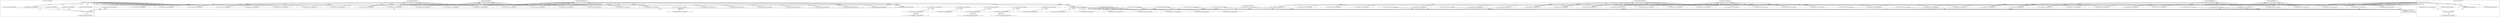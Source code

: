 digraph G {
	"10.1.80.1:41092#ServerID_OuterContainerID"->"1_fwatchdog#ServerID_68977fd5c9-qtcgc"[ label="GET" ];
	"1_fwatchdog#ServerID_68977fd5c9-qtcgc"->"10.1.80.1:41090#ServerID_OuterContainerID"[ label="RESPONSE" ];
	"10.1.80.1:41090#ServerID_OuterContainerID"->"1_fwatchdog#ServerID_68977fd5c9-qtcgc"[ label="GET" ];
	"1_fwatchdog#ServerID_866797f645-wb664"->"10.1.80.1:41432#ServerID_OuterContainerID"[ label="RESPONSE" ];
	"10.1.80.1:57998#ServerID_OuterContainerID"->"1_fwatchdog#ServerID_7d87d9945d-dl2ff"[ label="GET" ];
	"10.1.80.1:58000#ServerID_OuterContainerID"->"1_fwatchdog#ServerID_7d87d9945d-dl2ff"[ label="GET" ];
	"10.1.80.1:41432#ServerID_OuterContainerID"->"1_fwatchdog#ServerID_866797f645-wb664"[ label="GET" ];
	"1_fwatchdog#ServerID_68977fd5c9-qtcgc"->"10.1.80.1:41092#ServerID_OuterContainerID"[ label="RESPONSE" ];
	"10.1.80.1:41430#ServerID_OuterContainerID"->"1_fwatchdog#ServerID_866797f645-wb664"[ label="GET" ];
	"1_fwatchdog#ServerID_866797f645-wb664"->"10.1.80.1:41430#ServerID_OuterContainerID"[ label="RESPONSE" ];
	"1_fwatchdog#ServerID_7d87d9945d-dl2ff"->"10.1.80.1:58000#ServerID_OuterContainerID"[ label="RESPONSE" ];
	"1_fwatchdog#ServerID_7d87d9945d-dl2ff"->"10.1.80.1:57998#ServerID_OuterContainerID"[ label="RESPONSE" ];
	"10.1.80.1:50004#ServerID_OuterContainerID"->"1_fwatchdog#ServerID_54974bb99f-cjbgq"[ label="GET" ];
	"1_fwatchdog#ServerID_54974bb99f-cjbgq"->"10.1.80.1:50004#ServerID_OuterContainerID"[ label="RESPONSE" ];
	"10.1.80.1:50006#ServerID_OuterContainerID"->"1_fwatchdog#ServerID_54974bb99f-cjbgq"[ label="GET" ];
	"1_fwatchdog#ServerID_54974bb99f-cjbgq"->"10.1.80.1:50006#ServerID_OuterContainerID"[ label="RESPONSE" ];
	"10.1.80.1:42922#ServerID_OuterContainerID"->"1_fwatchdog#ServerID_c7c75f9bc-557t6"[ label="GET" ];
	"1_fwatchdog#ServerID_c7c75f9bc-557t6"->"10.1.80.1:42922#ServerID_OuterContainerID"[ label="RESPONSE" ];
	"10.1.80.1:42923#ServerID_OuterContainerID"->"1_fwatchdog#ServerID_c7c75f9bc-557t6"[ label="GET" ];
	"1_fwatchdog#ServerID_c7c75f9bc-557t6"->"10.1.80.1:42923#ServerID_OuterContainerID"[ label="RESPONSE" ];
	"10.1.80.1:58892#ServerID_OuterContainerID"->"1_fwatchdog#ServerID_5fff9df6cf-4xmj9"[ label="GET" ];
	"1_fwatchdog#ServerID_5fff9df6cf-4xmj9"->"10.1.80.1:58892#ServerID_OuterContainerID"[ label="RESPONSE" ];
	"10.1.80.1:58894#ServerID_OuterContainerID"->"1_fwatchdog#ServerID_5fff9df6cf-4xmj9"[ label="GET" ];
	"1_fwatchdog#ServerID_5fff9df6cf-4xmj9"->"10.1.80.1:58894#ServerID_OuterContainerID"[ label="RESPONSE" ];
	"10.1.80.1:41132#ServerID_OuterContainerID"->"1_fwatchdog#ServerID_68977fd5c9-qtcgc"[ label="GET" ];
	"1_fwatchdog#ServerID_68977fd5c9-qtcgc"->"10.1.80.1:41132#ServerID_OuterContainerID"[ label="RESPONSE" ];
	"10.1.80.1:41130#ServerID_OuterContainerID"->"1_fwatchdog#ServerID_68977fd5c9-qtcgc"[ label="GET" ];
	"1_fwatchdog#ServerID_68977fd5c9-qtcgc"->"10.1.80.1:41130#ServerID_OuterContainerID"[ label="RESPONSE" ];
	"10.1.80.1:41472#ServerID_OuterContainerID"->"1_fwatchdog#ServerID_866797f645-wb664"[ label="GET" ];
	"1_fwatchdog#ServerID_866797f645-wb664"->"10.1.80.1:41472#ServerID_OuterContainerID"[ label="RESPONSE" ];
	"10.1.80.1:41470#ServerID_OuterContainerID"->"1_fwatchdog#ServerID_866797f645-wb664"[ label="GET" ];
	"1_fwatchdog#ServerID_866797f645-wb664"->"10.1.80.1:41470#ServerID_OuterContainerID"[ label="RESPONSE" ];
	"10.1.80.1:58038#ServerID_OuterContainerID"->"1_fwatchdog#ServerID_7d87d9945d-dl2ff"[ label="GET" ];
	"1_fwatchdog#ServerID_7d87d9945d-dl2ff"->"10.1.80.1:58038#ServerID_OuterContainerID"[ label="RESPONSE" ];
	"10.1.80.1:50044#ServerID_OuterContainerID"->"1_fwatchdog#ServerID_54974bb99f-cjbgq"[ label="GET" ];
	"10.1.80.1:58040#ServerID_OuterContainerID"->"1_fwatchdog#ServerID_7d87d9945d-dl2ff"[ label="GET" ];
	"1_fwatchdog#ServerID_54974bb99f-cjbgq"->"10.1.80.1:50044#ServerID_OuterContainerID"[ label="RESPONSE" ];
	"1_fwatchdog#ServerID_7d87d9945d-dl2ff"->"10.1.80.1:58040#ServerID_OuterContainerID"[ label="RESPONSE" ];
	"10.1.80.1:50046#ServerID_OuterContainerID"->"1_fwatchdog#ServerID_54974bb99f-cjbgq"[ label="GET" ];
	"1_fwatchdog#ServerID_54974bb99f-cjbgq"->"10.1.80.1:50046#ServerID_OuterContainerID"[ label="RESPONSE" ];
	"10.1.80.1:42962#ServerID_OuterContainerID"->"1_fwatchdog#ServerID_c7c75f9bc-557t6"[ label="GET" ];
	"1_fwatchdog#ServerID_c7c75f9bc-557t6"->"10.1.80.1:42962#ServerID_OuterContainerID"[ label="RESPONSE" ];
	"10.1.80.1:42964#ServerID_OuterContainerID"->"1_fwatchdog#ServerID_c7c75f9bc-557t6"[ label="GET" ];
	"1_fwatchdog#ServerID_c7c75f9bc-557t6"->"10.1.80.1:42964#ServerID_OuterContainerID"[ label="RESPONSE" ];
	"1_fwatchdog#ServerID_866797f645-wb664"->"gateway:8080#ServerID_OuterContainerID"[ label="POST" ];
	"10.1.80.1:58932#ServerID_OuterContainerID"->"1_fwatchdog#ServerID_5fff9df6cf-4xmj9"[ label="GET" ];
	"10.1.80.1:58930#ServerID_OuterContainerID"->"1_fwatchdog#ServerID_5fff9df6cf-4xmj9"[ label="GET" ];
	"1_fwatchdog#ServerID_5fff9df6cf-4xmj9"->"10.1.80.1:58930#ServerID_OuterContainerID"[ label="RESPONSE" ];
	"1_fwatchdog#ServerID_5fff9df6cf-4xmj9"->"10.1.80.1:58932#ServerID_OuterContainerID"[ label="RESPONSE" ];
	"10.1.80.44:46328#ServerID_OuterContainerID"->"1_fwatchdog#ServerID_866797f645-wb664"[ label="POST" ];
	"1_fwatchdog#ServerID_866797f645-wb664"->"10.1.80.44:8080#ServerID_OuterContainerID"[ label="POST" ];
	"10.1.80.44:37858#ServerID_OuterContainerID"->"1_fwatchdog#ServerID_7d87d9945d-dl2ff"[ label="POST" ];
	"1_fwatchdog#ServerID_7d87d9945d-dl2ff"->"10.1.80.44:37858#ServerID_OuterContainerID"[ label="RESPONSE" ];
	"10.1.80.44:8080#ServerID_OuterContainerID"->"1_fwatchdog#ServerID_866797f645-wb664"[ label="RESPONSE" ];
	"gateway:8080#ServerID_OuterContainerID"->"1_fwatchdog#ServerID_866797f645-wb664"[ label="RESPONSE" ];
	"1_fwatchdog#ServerID_866797f645-wb664"->"10.1.80.44:46328#ServerID_OuterContainerID"[ label="RESPONSE" ];
	"10.1.80.1:41184#ServerID_OuterContainerID"->"1_fwatchdog#ServerID_68977fd5c9-qtcgc"[ label="GET" ];
	"1_fwatchdog#ServerID_68977fd5c9-qtcgc"->"10.1.80.1:41184#ServerID_OuterContainerID"[ label="RESPONSE" ];
	"10.1.80.1:41186#ServerID_OuterContainerID"->"1_fwatchdog#ServerID_68977fd5c9-qtcgc"[ label="GET" ];
	"1_fwatchdog#ServerID_68977fd5c9-qtcgc"->"10.1.80.1:41186#ServerID_OuterContainerID"[ label="RESPONSE" ];
	"10.1.80.1:41524#ServerID_OuterContainerID"->"1_fwatchdog#ServerID_866797f645-wb664"[ label="GET" ];
	"1_fwatchdog#ServerID_866797f645-wb664"->"10.1.80.1:41524#ServerID_OuterContainerID"[ label="RESPONSE" ];
	"10.1.80.1:41526#ServerID_OuterContainerID"->"1_fwatchdog#ServerID_866797f645-wb664"[ label="GET" ];
	"1_fwatchdog#ServerID_866797f645-wb664"->"10.1.80.1:41526#ServerID_OuterContainerID"[ label="RESPONSE" ];
	"10.1.80.1:58096#ServerID_OuterContainerID"->"1_fwatchdog#ServerID_7d87d9945d-dl2ff"[ label="GET" ];
	"10.1.80.1:50094#ServerID_OuterContainerID"->"1_fwatchdog#ServerID_54974bb99f-cjbgq"[ label="GET" ];
	"10.1.80.1:58092#ServerID_OuterContainerID"->"1_fwatchdog#ServerID_7d87d9945d-dl2ff"[ label="GET" ];
	"10.1.80.1:50098#ServerID_OuterContainerID"->"1_fwatchdog#ServerID_54974bb99f-cjbgq"[ label="GET" ];
	"1_fwatchdog#ServerID_7d87d9945d-dl2ff"->"10.1.80.1:58096#ServerID_OuterContainerID"[ label="RESPONSE" ];
	"1_fwatchdog#ServerID_54974bb99f-cjbgq"->"10.1.80.1:50098#ServerID_OuterContainerID"[ label="RESPONSE" ];
	"1_fwatchdog#ServerID_54974bb99f-cjbgq"->"10.1.80.1:50094#ServerID_OuterContainerID"[ label="RESPONSE" ];
	"1_fwatchdog#ServerID_7d87d9945d-dl2ff"->"10.1.80.1:58092#ServerID_OuterContainerID"[ label="RESPONSE" ];
	"10.1.80.1:43014#ServerID_OuterContainerID"->"1_fwatchdog#ServerID_c7c75f9bc-557t6"[ label="GET" ];
	"1_fwatchdog#ServerID_c7c75f9bc-557t6"->"10.1.80.1:43014#ServerID_OuterContainerID"[ label="RESPONSE" ];
	"10.1.80.1:43015#ServerID_OuterContainerID"->"1_fwatchdog#ServerID_c7c75f9bc-557t6"[ label="GET" ];
	"1_fwatchdog#ServerID_c7c75f9bc-557t6"->"10.1.80.1:43015#ServerID_OuterContainerID"[ label="RESPONSE" ];
	"10.1.80.44:46368#ServerID_OuterContainerID"->"1_fwatchdog#ServerID_866797f645-wb664"[ label="POST" ];
	"1_fwatchdog#ServerID_866797f645-wb664"->"gateway:8080#ServerID_OuterContainerID"[ label="POST" ];
	"1_fwatchdog#ServerID_866797f645-wb664"->"10.1.80.44:8080#ServerID_OuterContainerID"[ label="POST" ];
	"10.1.80.44:37898#ServerID_OuterContainerID"->"1_fwatchdog#ServerID_7d87d9945d-dl2ff"[ label="POST" ];
	"1_fwatchdog#ServerID_7d87d9945d-dl2ff"->"10.1.80.44:37898#ServerID_OuterContainerID"[ label="RESPONSE" ];
	"10.1.80.44:8080#ServerID_OuterContainerID"->"1_fwatchdog#ServerID_866797f645-wb664"[ label="RESPONSE" ];
	"gateway:8080#ServerID_OuterContainerID"->"1_fwatchdog#ServerID_866797f645-wb664"[ label="RESPONSE" ];
	"1_fwatchdog#ServerID_866797f645-wb664"->"10.1.80.44:46368#ServerID_OuterContainerID"[ label="RESPONSE" ];
	"10.1.80.1:58997#ServerID_OuterContainerID"->"1_fwatchdog#ServerID_5fff9df6cf-4xmj9"[ label="GET" ];
	"1_fwatchdog#ServerID_5fff9df6cf-4xmj9"->"10.1.80.1:58997#ServerID_OuterContainerID"[ label="RESPONSE" ];
	"10.1.80.1:58996#ServerID_OuterContainerID"->"1_fwatchdog#ServerID_5fff9df6cf-4xmj9"[ label="GET" ];
	"1_fwatchdog#ServerID_5fff9df6cf-4xmj9"->"10.1.80.1:58996#ServerID_OuterContainerID"[ label="RESPONSE" ];
	"10.1.80.1:41234#ServerID_OuterContainerID"->"1_fwatchdog#ServerID_68977fd5c9-qtcgc"[ label="GET" ];
	"1_fwatchdog#ServerID_68977fd5c9-qtcgc"->"10.1.80.1:41234#ServerID_OuterContainerID"[ label="RESPONSE" ];
	"10.1.80.1:41232#ServerID_OuterContainerID"->"1_fwatchdog#ServerID_68977fd5c9-qtcgc"[ label="GET" ];
	"1_fwatchdog#ServerID_68977fd5c9-qtcgc"->"10.1.80.1:41232#ServerID_OuterContainerID"[ label="RESPONSE" ];
	"10.1.80.1:41572#ServerID_OuterContainerID"->"1_fwatchdog#ServerID_866797f645-wb664"[ label="GET" ];
	"10.1.80.1:41574#ServerID_OuterContainerID"->"1_fwatchdog#ServerID_866797f645-wb664"[ label="GET" ];
	"1_fwatchdog#ServerID_866797f645-wb664"->"10.1.80.1:41574#ServerID_OuterContainerID"[ label="RESPONSE" ];
	"1_fwatchdog#ServerID_866797f645-wb664"->"10.1.80.1:41572#ServerID_OuterContainerID"[ label="RESPONSE" ];
	"10.1.80.1:50148#ServerID_OuterContainerID"->"1_fwatchdog#ServerID_54974bb99f-cjbgq"[ label="GET" ];
	"1_fwatchdog#ServerID_54974bb99f-cjbgq"->"10.1.80.1:50148#ServerID_OuterContainerID"[ label="RESPONSE" ];
	"10.1.80.1:58144#ServerID_OuterContainerID"->"1_fwatchdog#ServerID_7d87d9945d-dl2ff"[ label="GET" ];
	"10.1.80.1:58142#ServerID_OuterContainerID"->"1_fwatchdog#ServerID_7d87d9945d-dl2ff"[ label="GET" ];
	"10.1.80.1:50142#ServerID_OuterContainerID"->"1_fwatchdog#ServerID_54974bb99f-cjbgq"[ label="GET" ];
	"1_fwatchdog#ServerID_7d87d9945d-dl2ff"->"10.1.80.1:58144#ServerID_OuterContainerID"[ label="RESPONSE" ];
	"1_fwatchdog#ServerID_7d87d9945d-dl2ff"->"10.1.80.1:58142#ServerID_OuterContainerID"[ label="RESPONSE" ];
	"1_fwatchdog#ServerID_54974bb99f-cjbgq"->"10.1.80.1:50142#ServerID_OuterContainerID"[ label="RESPONSE" ];
	"10.1.80.1:43066#ServerID_OuterContainerID"->"1_fwatchdog#ServerID_c7c75f9bc-557t6"[ label="GET" ];
	"10.1.80.1:43064#ServerID_OuterContainerID"->"1_fwatchdog#ServerID_c7c75f9bc-557t6"[ label="GET" ];
	"1_fwatchdog#ServerID_c7c75f9bc-557t6"->"10.1.80.1:43066#ServerID_OuterContainerID"[ label="RESPONSE" ];
	"1_fwatchdog#ServerID_c7c75f9bc-557t6"->"10.1.80.1:43064#ServerID_OuterContainerID"[ label="RESPONSE" ];
	"10.1.80.1:59034#ServerID_OuterContainerID"->"1_fwatchdog#ServerID_5fff9df6cf-4xmj9"[ label="GET" ];
	"1_fwatchdog#ServerID_5fff9df6cf-4xmj9"->"10.1.80.1:59034#ServerID_OuterContainerID"[ label="RESPONSE" ];
	"10.1.80.1:59032#ServerID_OuterContainerID"->"1_fwatchdog#ServerID_5fff9df6cf-4xmj9"[ label="GET" ];
	"1_fwatchdog#ServerID_5fff9df6cf-4xmj9"->"10.1.80.1:59032#ServerID_OuterContainerID"[ label="RESPONSE" ];
	"10.1.80.1:41092#ServerID_OuterContainerID"->"1_fwatchdog#ServerID_d60b35b0ed2d"[ label="read" ];
	"10.1.80.1:41272#ServerID_OuterContainerID"->"1_fwatchdog#ServerID_68977fd5c9-qtcgc"[ label="GET" ];
	"1_fwatchdog#ServerID_68977fd5c9-qtcgc"->"10.1.80.1:41272#ServerID_OuterContainerID"[ label="RESPONSE" ];
	"10.1.80.1:41270#ServerID_OuterContainerID"->"1_fwatchdog#ServerID_68977fd5c9-qtcgc"[ label="GET" ];
	"1_fwatchdog#ServerID_68977fd5c9-qtcgc"->"10.1.80.1:41270#ServerID_OuterContainerID"[ label="RESPONSE" ];
	"10.1.80.1:41611#ServerID_OuterContainerID"->"1_fwatchdog#ServerID_866797f645-wb664"[ label="GET" ];
	"1_fwatchdog#ServerID_866797f645-wb664"->"10.1.80.1:41611#ServerID_OuterContainerID"[ label="RESPONSE" ];
	"10.1.80.1:41610#ServerID_OuterContainerID"->"1_fwatchdog#ServerID_866797f645-wb664"[ label="GET" ];
	"1_fwatchdog#ServerID_866797f645-wb664"->"10.1.80.1:41610#ServerID_OuterContainerID"[ label="RESPONSE" ];
	"10.1.80.1:50184#ServerID_OuterContainerID"->"1_fwatchdog#ServerID_54974bb99f-cjbgq"[ label="GET" ];
	"1_fwatchdog#ServerID_54974bb99f-cjbgq"->"10.1.80.1:50184#ServerID_OuterContainerID"[ label="RESPONSE" ];
	"10.1.80.1:58184#ServerID_OuterContainerID"->"1_fwatchdog#ServerID_7d87d9945d-dl2ff"[ label="GET" ];
	"10.1.80.1:50182#ServerID_OuterContainerID"->"1_fwatchdog#ServerID_54974bb99f-cjbgq"[ label="GET" ];
	"1_fwatchdog#ServerID_54974bb99f-cjbgq"->"10.1.80.1:50182#ServerID_OuterContainerID"[ label="RESPONSE" ];
	"10.1.80.1:58178#ServerID_OuterContainerID"->"1_fwatchdog#ServerID_7d87d9945d-dl2ff"[ label="GET" ];
	"1_fwatchdog#ServerID_7d87d9945d-dl2ff"->"10.1.80.1:58178#ServerID_OuterContainerID"[ label="RESPONSE" ];
	"1_fwatchdog#ServerID_7d87d9945d-dl2ff"->"10.1.80.1:58184#ServerID_OuterContainerID"[ label="RESPONSE" ];
	"10.1.80.1:43102#ServerID_OuterContainerID"->"1_fwatchdog#ServerID_c7c75f9bc-557t6"[ label="GET" ];
	"1_fwatchdog#ServerID_c7c75f9bc-557t6"->"10.1.80.1:43102#ServerID_OuterContainerID"[ label="RESPONSE" ];
	"10.1.80.1:43103#ServerID_OuterContainerID"->"1_fwatchdog#ServerID_c7c75f9bc-557t6"[ label="GET" ];
	"1_fwatchdog#ServerID_c7c75f9bc-557t6"->"10.1.80.1:43103#ServerID_OuterContainerID"[ label="RESPONSE" ];
	"10.1.80.1:59070#ServerID_OuterContainerID"->"1_fwatchdog#ServerID_5fff9df6cf-4xmj9"[ label="GET" ];
	"1_fwatchdog#ServerID_5fff9df6cf-4xmj9"->"10.1.80.1:59070#ServerID_OuterContainerID"[ label="RESPONSE" ];
	"10.1.80.1:59068#ServerID_OuterContainerID"->"1_fwatchdog#ServerID_5fff9df6cf-4xmj9"[ label="GET" ];
	"1_fwatchdog#ServerID_5fff9df6cf-4xmj9"->"10.1.80.1:59068#ServerID_OuterContainerID"[ label="RESPONSE" ];
	"10.1.80.1:41300#ServerID_OuterContainerID"->"1_fwatchdog#ServerID_68977fd5c9-qtcgc"[ label="GET" ];
	"1_fwatchdog#ServerID_68977fd5c9-qtcgc"->"10.1.80.1:41300#ServerID_OuterContainerID"[ label="RESPONSE" ];
	"10.1.80.1:41302#ServerID_OuterContainerID"->"1_fwatchdog#ServerID_68977fd5c9-qtcgc"[ label="GET" ];
	"10.1.80.1:41642#ServerID_OuterContainerID"->"1_fwatchdog#ServerID_866797f645-wb664"[ label="GET" ];
	"1_fwatchdog#ServerID_68977fd5c9-qtcgc"->"10.1.80.1:41302#ServerID_OuterContainerID"[ label="RESPONSE" ];
	"1_fwatchdog#ServerID_866797f645-wb664"->"10.1.80.1:41642#ServerID_OuterContainerID"[ label="RESPONSE" ];
	"10.1.80.1:41640#ServerID_OuterContainerID"->"1_fwatchdog#ServerID_866797f645-wb664"[ label="GET" ];
	"1_fwatchdog#ServerID_866797f645-wb664"->"10.1.80.1:41640#ServerID_OuterContainerID"[ label="RESPONSE" ];
	"10.1.80.1:58210#ServerID_OuterContainerID"->"1_fwatchdog#ServerID_7d87d9945d-dl2ff"[ label="GET" ];
	"1_fwatchdog#ServerID_7d87d9945d-dl2ff"->"10.1.80.1:58210#ServerID_OuterContainerID"[ label="RESPONSE" ];
	"10.1.80.1:58208#ServerID_OuterContainerID"->"1_fwatchdog#ServerID_7d87d9945d-dl2ff"[ label="GET" ];
	"1_fwatchdog#ServerID_7d87d9945d-dl2ff"->"10.1.80.1:58208#ServerID_OuterContainerID"[ label="RESPONSE" ];
	"10.1.80.1:50214#ServerID_OuterContainerID"->"1_fwatchdog#ServerID_54974bb99f-cjbgq"[ label="GET" ];
	"10.1.80.1:50216#ServerID_OuterContainerID"->"1_fwatchdog#ServerID_54974bb99f-cjbgq"[ label="GET" ];
	"1_fwatchdog#ServerID_54974bb99f-cjbgq"->"10.1.80.1:50216#ServerID_OuterContainerID"[ label="RESPONSE" ];
	"1_fwatchdog#ServerID_d60b35b0ed2d"->"10.1.80.1:41092#ServerID_OuterContainerID"[ label="write" ];
	"10.1.80.1:41090#ServerID_OuterContainerID"->"1_fwatchdog#ServerID_d60b35b0ed2d"[ label="read" ];
	"1_fwatchdog#ServerID_d60b35b0ed2d"->"10.1.80.1:41090#ServerID_OuterContainerID"[ label="write" ];
	"10.1.80.1:41430#ServerID_OuterContainerID"->"1_fwatchdog#ServerID_309ec2955ffa"[ label="read" ];
	"10.1.80.1:41432#ServerID_OuterContainerID"->"1_fwatchdog#ServerID_309ec2955ffa"[ label="read" ];
	"1_fwatchdog#ServerID_309ec2955ffa"->"10.1.80.1:41432#ServerID_OuterContainerID"[ label="write" ];
	"1_fwatchdog#ServerID_309ec2955ffa"->"10.1.80.1:41430#ServerID_OuterContainerID"[ label="write" ];
	"10.1.80.1:57998#ServerID_OuterContainerID"->"1_fwatchdog#ServerID_04eca90de97f"[ label="read" ];
	"10.1.80.1:58000#ServerID_OuterContainerID"->"1_fwatchdog#ServerID_04eca90de97f"[ label="read" ];
	"1_fwatchdog#ServerID_04eca90de97f"->"10.1.80.1:58000#ServerID_OuterContainerID"[ label="write" ];
	"1_fwatchdog#ServerID_04eca90de97f"->"10.1.80.1:57998#ServerID_OuterContainerID"[ label="write" ];
	"10.1.80.1:58894#ServerID_OuterContainerID"->"1_fwatchdog#ServerID_9d862e47111d"[ label="read" ];
	"10.1.80.1:58892#ServerID_OuterContainerID"->"1_fwatchdog#ServerID_9d862e47111d"[ label="read" ];
	"1_fwatchdog#ServerID_9d862e47111d"->"10.1.80.1:58892#ServerID_OuterContainerID"[ label="write" ];
	"1_fwatchdog#ServerID_9d862e47111d"->"10.1.80.1:58894#ServerID_OuterContainerID"[ label="write" ];
	"10.1.80.1:41132#ServerID_OuterContainerID"->"1_fwatchdog#ServerID_d60b35b0ed2d"[ label="read" ];
	"10.1.80.1:41130#ServerID_OuterContainerID"->"1_fwatchdog#ServerID_d60b35b0ed2d"[ label="read" ];
	"1_fwatchdog#ServerID_d60b35b0ed2d"->"10.1.80.1:41132#ServerID_OuterContainerID"[ label="write" ];
	"1_fwatchdog#ServerID_d60b35b0ed2d"->"10.1.80.1:41130#ServerID_OuterContainerID"[ label="write" ];
	"10.1.80.1:41470#ServerID_OuterContainerID"->"1_fwatchdog#ServerID_309ec2955ffa"[ label="read" ];
	"10.1.80.1:41472#ServerID_OuterContainerID"->"1_fwatchdog#ServerID_309ec2955ffa"[ label="read" ];
	"1_fwatchdog#ServerID_309ec2955ffa"->"10.1.80.1:41472#ServerID_OuterContainerID"[ label="write" ];
	"1_fwatchdog#ServerID_309ec2955ffa"->"10.1.80.1:41470#ServerID_OuterContainerID"[ label="write" ];
	"10.1.80.1:58040#ServerID_OuterContainerID"->"1_fwatchdog#ServerID_04eca90de97f"[ label="read" ];
	"10.1.80.1:58038#ServerID_OuterContainerID"->"1_fwatchdog#ServerID_04eca90de97f"[ label="read" ];
	"1_fwatchdog#ServerID_04eca90de97f"->"10.1.80.1:58038#ServerID_OuterContainerID"[ label="write" ];
	"1_fwatchdog#ServerID_04eca90de97f"->"10.1.80.1:58040#ServerID_OuterContainerID"[ label="write" ];
	"10.1.80.1:58932#ServerID_OuterContainerID"->"1_fwatchdog#ServerID_9d862e47111d"[ label="read" ];
	"10.1.80.1:58930#ServerID_OuterContainerID"->"1_fwatchdog#ServerID_9d862e47111d"[ label="read" ];
	"1_fwatchdog#ServerID_9d862e47111d"->"10.1.80.1:58930#ServerID_OuterContainerID"[ label="write" ];
	"1_fwatchdog#ServerID_9d862e47111d"->"10.1.80.1:58932#ServerID_OuterContainerID"[ label="write" ];
	"10.1.80.44:46328#ServerID_OuterContainerID"->"1_fwatchdog#ServerID_309ec2955ffa"[ label="read" ];
	"1_fwatchdog#ServerID_309ec2955ffa"->"pipe:[443592]#ServerID_309ec2955ffa"[ label="write" ];
	"localhost:3000#ServerID_309ec2955ffa"->"1_fwatchdog#ServerID_309ec2955ffa"[ label="read" ];
	"1_fwatchdog#ServerID_309ec2955ffa"->"localhost:3000#ServerID_309ec2955ffa"[ label="connect" ];
	"1_fwatchdog#ServerID_309ec2955ffa"->"localhost:3000#ServerID_309ec2955ffa"[ label="write" ];
	"localhost:3000#ServerID_309ec2955ffa"->"11_node#ServerID_309ec2955ffa"[ label="read" ];
	"11_node#ServerID_309ec2955ffa"->"pipe:[442137]#ServerID_309ec2955ffa"[ label="write" ];
	"/etc/hosts#ServerID_309ec2955ffa"->"11_node#ServerID_309ec2955ffa"[ label="read" ];
	"/etc/resolv.conf#ServerID_309ec2955ffa"->"11_node#ServerID_309ec2955ffa"[ label="read" ];
	"11_node#ServerID_309ec2955ffa"->"10.152.183.10:53#ServerID_OuterContainerID"[ label="sendto" ];
	"10.152.183.10:53#ServerID_OuterContainerID"->"11_node#ServerID_309ec2955ffa"[ label="recvfrom" ];
	"10.1.80.44:37858#ServerID_OuterContainerID"->"1_fwatchdog#ServerID_04eca90de97f"[ label="read" ];
	"11_node#ServerID_309ec2955ffa"->"gateway:8080#ServerID_OuterContainerID"[ label="connect" ];
	"1_fwatchdog#ServerID_04eca90de97f"->"pipe:[445141]#ServerID_04eca90de97f"[ label="write" ];
	"1_fwatchdog#ServerID_04eca90de97f"->"localhost:3000#ServerID_04eca90de97f"[ label="write" ];
	"localhost:3000#ServerID_04eca90de97f"->"1_fwatchdog#ServerID_04eca90de97f"[ label="read" ];
	"1_fwatchdog#ServerID_04eca90de97f"->"localhost:3000#ServerID_04eca90de97f"[ label="connect" ];
	"localhost:3000#ServerID_04eca90de97f"->"13_node#ServerID_04eca90de97f"[ label="read" ];
	"13_node#ServerID_04eca90de97f"->"pipe:[445197]#ServerID_04eca90de97f"[ label="write" ];
	"1_fwatchdog#ServerID_04eca90de97f"->"pipe:[445142]#ServerID_04eca90de97f"[ label="write" ];
	"1_fwatchdog#ServerID_04eca90de97f"->"10.1.80.44:37858#ServerID_OuterContainerID"[ label="write" ];
	"gateway:8080#ServerID_OuterContainerID"->"11_node#ServerID_309ec2955ffa"[ label="read" ];
	"1_fwatchdog#ServerID_309ec2955ffa"->"pipe:[443593]#ServerID_309ec2955ffa"[ label="write" ];
	"1_fwatchdog#ServerID_309ec2955ffa"->"10.1.80.44:46328#ServerID_OuterContainerID"[ label="write" ];
	"10.1.80.1:41184#ServerID_OuterContainerID"->"1_fwatchdog#ServerID_d60b35b0ed2d"[ label="read" ];
	"1_fwatchdog#ServerID_d60b35b0ed2d"->"10.1.80.1:41184#ServerID_OuterContainerID"[ label="write" ];
	"10.1.80.1:41186#ServerID_OuterContainerID"->"1_fwatchdog#ServerID_d60b35b0ed2d"[ label="read" ];
	"1_fwatchdog#ServerID_309ec2955ffa"->"10.1.80.1:41524#ServerID_OuterContainerID"[ label="write" ];
	"10.1.80.1:41524#ServerID_OuterContainerID"->"1_fwatchdog#ServerID_309ec2955ffa"[ label="read" ];
	"10.1.80.1:41526#ServerID_OuterContainerID"->"1_fwatchdog#ServerID_309ec2955ffa"[ label="read" ];
	"1_fwatchdog#ServerID_d60b35b0ed2d"->"10.1.80.1:41186#ServerID_OuterContainerID"[ label="write" ];
	"1_fwatchdog#ServerID_309ec2955ffa"->"10.1.80.1:41526#ServerID_OuterContainerID"[ label="write" ];
	"1_fwatchdog#ServerID_04eca90de97f"->"10.1.80.1:58096#ServerID_OuterContainerID"[ label="write" ];
	"10.1.80.1:58096#ServerID_OuterContainerID"->"1_fwatchdog#ServerID_04eca90de97f"[ label="read" ];
	"1_fwatchdog#ServerID_04eca90de97f"->"10.1.80.1:58092#ServerID_OuterContainerID"[ label="write" ];
	"10.1.80.1:58092#ServerID_OuterContainerID"->"1_fwatchdog#ServerID_04eca90de97f"[ label="read" ];
	"10.1.80.44:46368#ServerID_OuterContainerID"->"1_fwatchdog#ServerID_309ec2955ffa"[ label="read" ];
	"10.1.80.44:37898#ServerID_OuterContainerID"->"1_fwatchdog#ServerID_04eca90de97f"[ label="read" ];
	"/home/app/credentials.txt#ServerID_04eca90de97f"->"13_node#ServerID_04eca90de97f"[ label="read" ];
	"1_fwatchdog#ServerID_04eca90de97f"->"10.1.80.44:37898#ServerID_OuterContainerID"[ label="write" ];
	"1_fwatchdog#ServerID_309ec2955ffa"->"10.1.80.44:46368#ServerID_OuterContainerID"[ label="write" ];
	"1_fwatchdog#ServerID_9d862e47111d"->"10.1.80.1:58997#ServerID_OuterContainerID"[ label="write" ];
	"10.1.80.1:58997#ServerID_OuterContainerID"->"1_fwatchdog#ServerID_9d862e47111d"[ label="read" ];
	"10.1.80.1:58996#ServerID_OuterContainerID"->"1_fwatchdog#ServerID_9d862e47111d"[ label="read" ];
	"1_fwatchdog#ServerID_9d862e47111d"->"10.1.80.1:58996#ServerID_OuterContainerID"[ label="write" ];
	"10.1.80.1:41232#ServerID_OuterContainerID"->"1_fwatchdog#ServerID_d60b35b0ed2d"[ label="read" ];
	"10.1.80.1:41234#ServerID_OuterContainerID"->"1_fwatchdog#ServerID_d60b35b0ed2d"[ label="read" ];
	"1_fwatchdog#ServerID_d60b35b0ed2d"->"10.1.80.1:41234#ServerID_OuterContainerID"[ label="write" ];
	"1_fwatchdog#ServerID_d60b35b0ed2d"->"10.1.80.1:41232#ServerID_OuterContainerID"[ label="write" ];
	"10.1.80.1:41572#ServerID_OuterContainerID"->"1_fwatchdog#ServerID_309ec2955ffa"[ label="read" ];
	"10.1.80.1:41574#ServerID_OuterContainerID"->"1_fwatchdog#ServerID_309ec2955ffa"[ label="read" ];
	"1_fwatchdog#ServerID_309ec2955ffa"->"10.1.80.1:41572#ServerID_OuterContainerID"[ label="write" ];
	"1_fwatchdog#ServerID_309ec2955ffa"->"10.1.80.1:41574#ServerID_OuterContainerID"[ label="write" ];
	"10.1.80.1:58142#ServerID_OuterContainerID"->"1_fwatchdog#ServerID_04eca90de97f"[ label="read" ];
	"10.1.80.1:58144#ServerID_OuterContainerID"->"1_fwatchdog#ServerID_04eca90de97f"[ label="read" ];
	"1_fwatchdog#ServerID_04eca90de97f"->"10.1.80.1:58144#ServerID_OuterContainerID"[ label="write" ];
	"10.1.80.1:59034#ServerID_OuterContainerID"->"1_fwatchdog#ServerID_9d862e47111d"[ label="read" ];
	"1_fwatchdog#ServerID_04eca90de97f"->"10.1.80.1:58142#ServerID_OuterContainerID"[ label="write" ];
	"10.1.80.1:59032#ServerID_OuterContainerID"->"1_fwatchdog#ServerID_9d862e47111d"[ label="read" ];
	"1_fwatchdog#ServerID_9d862e47111d"->"10.1.80.1:59034#ServerID_OuterContainerID"[ label="write" ];
	"1_fwatchdog#ServerID_9d862e47111d"->"10.1.80.1:59032#ServerID_OuterContainerID"[ label="write" ];
	"10.1.80.1:41272#ServerID_OuterContainerID"->"1_fwatchdog#ServerID_d60b35b0ed2d"[ label="read" ];
	"10.1.80.1:41270#ServerID_OuterContainerID"->"1_fwatchdog#ServerID_d60b35b0ed2d"[ label="read" ];
	"1_fwatchdog#ServerID_d60b35b0ed2d"->"10.1.80.1:41272#ServerID_OuterContainerID"[ label="write" ];
	"1_fwatchdog#ServerID_d60b35b0ed2d"->"10.1.80.1:41270#ServerID_OuterContainerID"[ label="write" ];
	"10.1.80.1:41610#ServerID_OuterContainerID"->"1_fwatchdog#ServerID_309ec2955ffa"[ label="read" ];
	"10.1.80.1:41611#ServerID_OuterContainerID"->"1_fwatchdog#ServerID_309ec2955ffa"[ label="read" ];
	"1_fwatchdog#ServerID_309ec2955ffa"->"10.1.80.1:41611#ServerID_OuterContainerID"[ label="write" ];
	"1_fwatchdog#ServerID_309ec2955ffa"->"10.1.80.1:41610#ServerID_OuterContainerID"[ label="write" ];
	"10.1.80.1:58178#ServerID_OuterContainerID"->"1_fwatchdog#ServerID_04eca90de97f"[ label="read" ];
	"1_fwatchdog#ServerID_04eca90de97f"->"10.1.80.1:58178#ServerID_OuterContainerID"[ label="write" ];
	"10.1.80.1:58184#ServerID_OuterContainerID"->"1_fwatchdog#ServerID_04eca90de97f"[ label="read" ];
	"1_fwatchdog#ServerID_04eca90de97f"->"10.1.80.1:58184#ServerID_OuterContainerID"[ label="write" ];
	"10.1.80.1:59068#ServerID_OuterContainerID"->"1_fwatchdog#ServerID_9d862e47111d"[ label="read" ];
	"10.1.80.1:59070#ServerID_OuterContainerID"->"1_fwatchdog#ServerID_9d862e47111d"[ label="read" ];
	"1_fwatchdog#ServerID_9d862e47111d"->"10.1.80.1:59070#ServerID_OuterContainerID"[ label="write" ];
	"1_fwatchdog#ServerID_9d862e47111d"->"10.1.80.1:59068#ServerID_OuterContainerID"[ label="write" ];
	"10.1.80.1:41300#ServerID_OuterContainerID"->"1_fwatchdog#ServerID_d60b35b0ed2d"[ label="read" ];
	"10.1.80.1:41302#ServerID_OuterContainerID"->"1_fwatchdog#ServerID_d60b35b0ed2d"[ label="read" ];
	"1_fwatchdog#ServerID_d60b35b0ed2d"->"10.1.80.1:41300#ServerID_OuterContainerID"[ label="write" ];
	"1_fwatchdog#ServerID_d60b35b0ed2d"->"10.1.80.1:41302#ServerID_OuterContainerID"[ label="write" ];
	"10.1.80.1:41642#ServerID_OuterContainerID"->"1_fwatchdog#ServerID_309ec2955ffa"[ label="read" ];
	"1_fwatchdog#ServerID_309ec2955ffa"->"10.1.80.1:41642#ServerID_OuterContainerID"[ label="write" ];
	"10.1.80.1:41640#ServerID_OuterContainerID"->"1_fwatchdog#ServerID_309ec2955ffa"[ label="read" ];
	"1_fwatchdog#ServerID_309ec2955ffa"->"10.1.80.1:41640#ServerID_OuterContainerID"[ label="write" ];
	"10.1.80.1:58208#ServerID_OuterContainerID"->"1_fwatchdog#ServerID_04eca90de97f"[ label="read" ];
	"10.1.80.1:58210#ServerID_OuterContainerID"->"1_fwatchdog#ServerID_04eca90de97f"[ label="read" ];
	"1_fwatchdog#ServerID_04eca90de97f"->"10.1.80.1:58210#ServerID_OuterContainerID"[ label="write" ];
	"1_fwatchdog#ServerID_04eca90de97f"->"10.1.80.1:58208#ServerID_OuterContainerID"[ label="write" ];
	"10.1.80.59:48430#ServerID_OuterContainerID"->"10.1.80.44:8082#ServerID_OuterContainerID"[ label="GET" ];
	"10.1.80.44:8082#ServerID_OuterContainerID"->"10.1.80.59:48430#ServerID_OuterContainerID"[ label="RESPONSE" ];
	"10.1.80.1:57290#ServerID_OuterContainerID"->"10.1.80.59:9090#ServerID_OuterContainerID"[ label="GET" ];
	"10.1.80.59:9090#ServerID_OuterContainerID"->"10.1.80.1:57290#ServerID_OuterContainerID"[ label="RESPONSE" ];
	"10.1.80.1:52410#ServerID_OuterContainerID"->"10.1.80.44:8080#ServerID_OuterContainerID"[ label="GET" ];
	"10.1.80.44:8080#ServerID_OuterContainerID"->"10.1.80.1:52410#ServerID_OuterContainerID"[ label="RESPONSE" ];
	"10.1.80.1:34776#ServerID_OuterContainerID"->"10.1.80.49:9093#ServerID_OuterContainerID"[ label="GET" ];
	"10.1.80.49:9093#ServerID_OuterContainerID"->"10.1.80.1:34776#ServerID_OuterContainerID"[ label="RESPONSE" ];
	"10.1.80.1:52448#ServerID_OuterContainerID"->"10.1.80.44:8080#ServerID_OuterContainerID"[ label="GET" ];
	"10.1.80.44:8080#ServerID_OuterContainerID"->"10.1.80.1:52448#ServerID_OuterContainerID"[ label="RESPONSE" ];
	"10.1.80.1:30345#ServerID_OuterContainerID"->"10.1.80.44:8080#ServerID_OuterContainerID"[ label="POST" ];
	"10.1.80.44:8080#ServerID_OuterContainerID"->"10.1.80.1:30345#ServerID_OuterContainerID"[ label="RESPONSE" ];
	"10.1.80.44:8080#ServerID_OuterContainerID"->"10.0.88.125:31112#ServerID_OuterContainerID"[ label="RESPONSE" ];
	"10.1.80.1:50288#ServerID_OuterContainerID"->"10.1.80.45:8181#ServerID_OuterContainerID"[ label="GET" ];
	"10.1.80.45:8181#ServerID_OuterContainerID"->"10.1.80.1:50288#ServerID_OuterContainerID"[ label="RESPONSE" ];
	"10.1.80.1:39781#ServerID_OuterContainerID"->"10.1.80.44:8080#ServerID_OuterContainerID"[ label="POST" ];
	"10.1.80.44:8080#ServerID_OuterContainerID"->"10.1.80.1:39781#ServerID_OuterContainerID"[ label="RESPONSE" ];
	"10.1.80.44:8080#ServerID_OuterContainerID"->"10.0.88.125:31112#ServerID_OuterContainerID"[ label="RESPONSE" ];
	"10.1.80.1:34872#ServerID_OuterContainerID"->"10.1.80.49:9093#ServerID_OuterContainerID"[ label="GET" ];
	"10.1.80.49:9093#ServerID_OuterContainerID"->"10.1.80.1:34872#ServerID_OuterContainerID"[ label="RESPONSE" ];
	"10.1.80.1:52526#ServerID_OuterContainerID"->"10.1.80.44:8080#ServerID_OuterContainerID"[ label="GET" ];
	"10.1.80.44:8080#ServerID_OuterContainerID"->"10.1.80.1:52526#ServerID_OuterContainerID"[ label="RESPONSE" ];
	"10.1.80.1:43628#ServerID_OuterContainerID"->"10.1.80.56:8000#ServerID_OuterContainerID"[ label="GET" ];
	"10.1.80.56:8000#ServerID_OuterContainerID"->"10.1.80.1:43628#ServerID_OuterContainerID"[ label="RESPONSE" ];
	"10.1.80.1:50858#ServerID_OuterContainerID"->"10.1.80.56:8000#ServerID_OuterContainerID"[ label="GET" ];
	"10.1.80.56:8000#ServerID_OuterContainerID"->"10.1.80.1:50858#ServerID_OuterContainerID"[ label="RESPONSE" ];
	"10.1.80.1:52562#ServerID_OuterContainerID"->"10.1.80.44:8080#ServerID_OuterContainerID"[ label="GET" ];
	"10.1.80.44:8080#ServerID_OuterContainerID"->"10.1.80.1:52562#ServerID_OuterContainerID"[ label="RESPONSE" ];
	"10.1.80.1:57446#ServerID_OuterContainerID"->"10.1.80.59:9090#ServerID_OuterContainerID"[ label="GET" ];
	"10.1.80.59:9090#ServerID_OuterContainerID"->"10.1.80.1:57446#ServerID_OuterContainerID"[ label="RESPONSE" ];
	"10.1.80.1:48474#ServerID_OuterContainerID"->"10.1.80.45:8080#ServerID_OuterContainerID"[ label="GET" ];
	"10.1.80.45:8080#ServerID_OuterContainerID"->"10.1.80.1:48474#ServerID_OuterContainerID"[ label="RESPONSE" ];
	subgraph "clusterServerID_04eca90de97f" {
	label="clusterServerID_04eca90de97f";
	"/home/app/credentials.txt#ServerID_04eca90de97f" [ shape=ellipse ];
	"13_node#ServerID_04eca90de97f" [ shape=box ];
	"1_fwatchdog#ServerID_04eca90de97f" [ shape=box ];
	"localhost:3000#ServerID_04eca90de97f" [ shape=diamond ];
	"pipe:[445141]#ServerID_04eca90de97f" [ shape=ellipse ];
	"pipe:[445142]#ServerID_04eca90de97f" [ shape=ellipse ];
	"pipe:[445197]#ServerID_04eca90de97f" [ shape=ellipse ];

}
;
	subgraph "clusterServerID_309ec2955ffa" {
	label="clusterServerID_309ec2955ffa";
	"/etc/hosts#ServerID_309ec2955ffa" [ shape=ellipse ];
	"/etc/resolv.conf#ServerID_309ec2955ffa" [ shape=ellipse ];
	"11_node#ServerID_309ec2955ffa" [ shape=box ];
	"1_fwatchdog#ServerID_309ec2955ffa" [ shape=box ];
	"localhost:3000#ServerID_309ec2955ffa" [ shape=diamond ];
	"pipe:[442137]#ServerID_309ec2955ffa" [ shape=ellipse ];
	"pipe:[443592]#ServerID_309ec2955ffa" [ shape=ellipse ];
	"pipe:[443593]#ServerID_309ec2955ffa" [ shape=ellipse ];

}
;
	subgraph "clusterServerID_54974bb99f-cjbgq" {
	label="clusterServerID_54974bb99f-cjbgq";
	"1_fwatchdog#ServerID_54974bb99f-cjbgq" [ shape=box ];

}
;
	subgraph "clusterServerID_5fff9df6cf-4xmj9" {
	label="clusterServerID_5fff9df6cf-4xmj9";
	"1_fwatchdog#ServerID_5fff9df6cf-4xmj9" [ shape=box ];

}
;
	subgraph "clusterServerID_68977fd5c9-qtcgc" {
	label="clusterServerID_68977fd5c9-qtcgc";
	"1_fwatchdog#ServerID_68977fd5c9-qtcgc" [ shape=box ];

}
;
	subgraph "clusterServerID_7d87d9945d-dl2ff" {
	label="clusterServerID_7d87d9945d-dl2ff";
	"1_fwatchdog#ServerID_7d87d9945d-dl2ff" [ shape=box ];

}
;
	subgraph "clusterServerID_866797f645-wb664" {
	label="clusterServerID_866797f645-wb664";
	"1_fwatchdog#ServerID_866797f645-wb664" [ shape=box ];

}
;
	subgraph "clusterServerID_9d862e47111d" {
	label="clusterServerID_9d862e47111d";
	"1_fwatchdog#ServerID_9d862e47111d" [ shape=box ];

}
;
	subgraph "clusterServerID_OuterContainerID" {
	label="clusterServerID_OuterContainerID";
	"10.0.88.125:31112#ServerID_OuterContainerID" [ shape=diamond ];
	"10.1.80.1:30345#ServerID_OuterContainerID" [ shape=diamond ];
	"10.1.80.1:34776#ServerID_OuterContainerID" [ shape=diamond ];
	"10.1.80.1:34872#ServerID_OuterContainerID" [ shape=diamond ];
	"10.1.80.1:39781#ServerID_OuterContainerID" [ shape=diamond ];
	"10.1.80.1:41090#ServerID_OuterContainerID" [ shape=diamond ];
	"10.1.80.1:41092#ServerID_OuterContainerID" [ shape=diamond ];
	"10.1.80.1:41130#ServerID_OuterContainerID" [ shape=diamond ];
	"10.1.80.1:41132#ServerID_OuterContainerID" [ shape=diamond ];
	"10.1.80.1:41184#ServerID_OuterContainerID" [ shape=diamond ];
	"10.1.80.1:41186#ServerID_OuterContainerID" [ shape=diamond ];
	"10.1.80.1:41232#ServerID_OuterContainerID" [ shape=diamond ];
	"10.1.80.1:41234#ServerID_OuterContainerID" [ shape=diamond ];
	"10.1.80.1:41270#ServerID_OuterContainerID" [ shape=diamond ];
	"10.1.80.1:41272#ServerID_OuterContainerID" [ shape=diamond ];
	"10.1.80.1:41300#ServerID_OuterContainerID" [ shape=diamond ];
	"10.1.80.1:41302#ServerID_OuterContainerID" [ shape=diamond ];
	"10.1.80.1:41430#ServerID_OuterContainerID" [ shape=diamond ];
	"10.1.80.1:41432#ServerID_OuterContainerID" [ shape=diamond ];
	"10.1.80.1:41470#ServerID_OuterContainerID" [ shape=diamond ];
	"10.1.80.1:41472#ServerID_OuterContainerID" [ shape=diamond ];
	"10.1.80.1:41524#ServerID_OuterContainerID" [ shape=diamond ];
	"10.1.80.1:41526#ServerID_OuterContainerID" [ shape=diamond ];
	"10.1.80.1:41572#ServerID_OuterContainerID" [ shape=diamond ];
	"10.1.80.1:41574#ServerID_OuterContainerID" [ shape=diamond ];
	"10.1.80.1:41610#ServerID_OuterContainerID" [ shape=diamond ];
	"10.1.80.1:41611#ServerID_OuterContainerID" [ shape=diamond ];
	"10.1.80.1:41640#ServerID_OuterContainerID" [ shape=diamond ];
	"10.1.80.1:41642#ServerID_OuterContainerID" [ shape=diamond ];
	"10.1.80.1:42922#ServerID_OuterContainerID" [ shape=diamond ];
	"10.1.80.1:42923#ServerID_OuterContainerID" [ shape=diamond ];
	"10.1.80.1:42962#ServerID_OuterContainerID" [ shape=diamond ];
	"10.1.80.1:42964#ServerID_OuterContainerID" [ shape=diamond ];
	"10.1.80.1:43014#ServerID_OuterContainerID" [ shape=diamond ];
	"10.1.80.1:43015#ServerID_OuterContainerID" [ shape=diamond ];
	"10.1.80.1:43064#ServerID_OuterContainerID" [ shape=diamond ];
	"10.1.80.1:43066#ServerID_OuterContainerID" [ shape=diamond ];
	"10.1.80.1:43102#ServerID_OuterContainerID" [ shape=diamond ];
	"10.1.80.1:43103#ServerID_OuterContainerID" [ shape=diamond ];
	"10.1.80.1:43628#ServerID_OuterContainerID" [ shape=diamond ];
	"10.1.80.1:48474#ServerID_OuterContainerID" [ shape=diamond ];
	"10.1.80.1:50004#ServerID_OuterContainerID" [ shape=diamond ];
	"10.1.80.1:50006#ServerID_OuterContainerID" [ shape=diamond ];
	"10.1.80.1:50044#ServerID_OuterContainerID" [ shape=diamond ];
	"10.1.80.1:50046#ServerID_OuterContainerID" [ shape=diamond ];
	"10.1.80.1:50094#ServerID_OuterContainerID" [ shape=diamond ];
	"10.1.80.1:50098#ServerID_OuterContainerID" [ shape=diamond ];
	"10.1.80.1:50142#ServerID_OuterContainerID" [ shape=diamond ];
	"10.1.80.1:50148#ServerID_OuterContainerID" [ shape=diamond ];
	"10.1.80.1:50182#ServerID_OuterContainerID" [ shape=diamond ];
	"10.1.80.1:50184#ServerID_OuterContainerID" [ shape=diamond ];
	"10.1.80.1:50214#ServerID_OuterContainerID" [ shape=diamond ];
	"10.1.80.1:50216#ServerID_OuterContainerID" [ shape=diamond ];
	"10.1.80.1:50288#ServerID_OuterContainerID" [ shape=diamond ];
	"10.1.80.1:50858#ServerID_OuterContainerID" [ shape=diamond ];
	"10.1.80.1:52410#ServerID_OuterContainerID" [ shape=diamond ];
	"10.1.80.1:52448#ServerID_OuterContainerID" [ shape=diamond ];
	"10.1.80.1:52526#ServerID_OuterContainerID" [ shape=diamond ];
	"10.1.80.1:52562#ServerID_OuterContainerID" [ shape=diamond ];
	"10.1.80.1:57290#ServerID_OuterContainerID" [ shape=diamond ];
	"10.1.80.1:57446#ServerID_OuterContainerID" [ shape=diamond ];
	"10.1.80.1:57998#ServerID_OuterContainerID" [ shape=diamond ];
	"10.1.80.1:58000#ServerID_OuterContainerID" [ shape=diamond ];
	"10.1.80.1:58038#ServerID_OuterContainerID" [ shape=diamond ];
	"10.1.80.1:58040#ServerID_OuterContainerID" [ shape=diamond ];
	"10.1.80.1:58092#ServerID_OuterContainerID" [ shape=diamond ];
	"10.1.80.1:58096#ServerID_OuterContainerID" [ shape=diamond ];
	"10.1.80.1:58142#ServerID_OuterContainerID" [ shape=diamond ];
	"10.1.80.1:58144#ServerID_OuterContainerID" [ shape=diamond ];
	"10.1.80.1:58178#ServerID_OuterContainerID" [ shape=diamond ];
	"10.1.80.1:58184#ServerID_OuterContainerID" [ shape=diamond ];
	"10.1.80.1:58208#ServerID_OuterContainerID" [ shape=diamond ];
	"10.1.80.1:58210#ServerID_OuterContainerID" [ shape=diamond ];
	"10.1.80.1:58892#ServerID_OuterContainerID" [ shape=diamond ];
	"10.1.80.1:58894#ServerID_OuterContainerID" [ shape=diamond ];
	"10.1.80.1:58930#ServerID_OuterContainerID" [ shape=diamond ];
	"10.1.80.1:58932#ServerID_OuterContainerID" [ shape=diamond ];
	"10.1.80.1:58996#ServerID_OuterContainerID" [ shape=diamond ];
	"10.1.80.1:58997#ServerID_OuterContainerID" [ shape=diamond ];
	"10.1.80.1:59032#ServerID_OuterContainerID" [ shape=diamond ];
	"10.1.80.1:59034#ServerID_OuterContainerID" [ shape=diamond ];
	"10.1.80.1:59068#ServerID_OuterContainerID" [ shape=diamond ];
	"10.1.80.1:59070#ServerID_OuterContainerID" [ shape=diamond ];
	"10.1.80.44:37858#ServerID_OuterContainerID" [ shape=diamond ];
	"10.1.80.44:37898#ServerID_OuterContainerID" [ shape=diamond ];
	"10.1.80.44:46328#ServerID_OuterContainerID" [ shape=diamond ];
	"10.1.80.44:46368#ServerID_OuterContainerID" [ shape=diamond ];
	"10.1.80.44:8080#ServerID_OuterContainerID" [ shape=diamond ];
	"10.1.80.44:8082#ServerID_OuterContainerID" [ shape=diamond ];
	"10.1.80.45:8080#ServerID_OuterContainerID" [ shape=diamond ];
	"10.1.80.45:8181#ServerID_OuterContainerID" [ shape=diamond ];
	"10.1.80.49:9093#ServerID_OuterContainerID" [ shape=diamond ];
	"10.1.80.56:8000#ServerID_OuterContainerID" [ shape=diamond ];
	"10.1.80.59:48430#ServerID_OuterContainerID" [ shape=diamond ];
	"10.1.80.59:9090#ServerID_OuterContainerID" [ shape=diamond ];
	"10.152.183.10:53#ServerID_OuterContainerID" [ shape=diamond ];
	"gateway:8080#ServerID_OuterContainerID" [ shape=diamond ];

}
;
	subgraph "clusterServerID_c7c75f9bc-557t6" {
	label="clusterServerID_c7c75f9bc-557t6";
	"1_fwatchdog#ServerID_c7c75f9bc-557t6" [ shape=box ];

}
;
	subgraph "clusterServerID_d60b35b0ed2d" {
	label="clusterServerID_d60b35b0ed2d";
	"1_fwatchdog#ServerID_d60b35b0ed2d" [ shape=box ];

}
;

}
